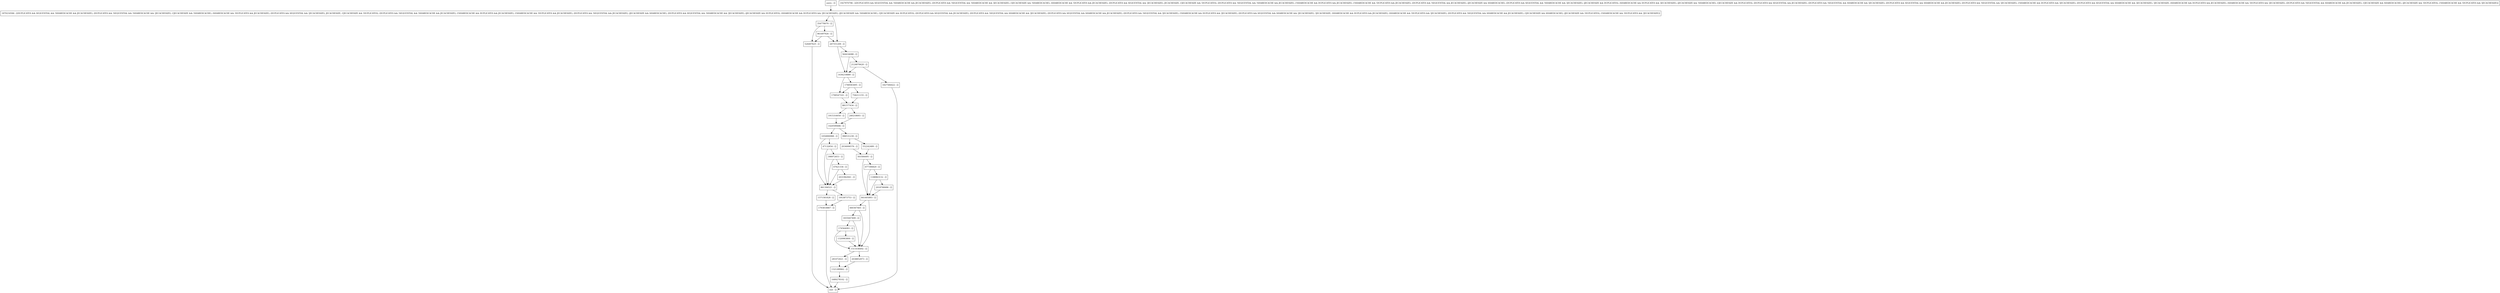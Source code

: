 digraph searchExact {
node [shape=record];
354778070 [label="354778070 - []"];
841605893 [label="841605893 - []"];
174564093 [label="174564093 - []"];
1436218889 [label="1436218889 - []"];
1571581828 [label="1571581828 - []"];
1870216584 [label="1870216584 - [(DUPLICATES && SEQUENTIAL && !SHAREDCACHE && JECACHESIZE), (DUPLICATES && !SEQUENTIAL && !SHAREDCACHE && !JECACHESIZE), (!JECACHESIZE && !SHAREDCACHE), (SHAREDCACHE && !DUPLICATES && JECACHESIZE), (DUPLICATES && SEQUENTIAL && !JECACHESIZE), JECACHESIZE, (!JECACHESIZE && !DUPLICATES), (DUPLICATES && !SEQUENTIAL && !SHAREDCACHE && JECACHESIZE), (!SHAREDCACHE && DUPLICATES && JECACHESIZE), (!SHAREDCACHE && !DUPLICATES && JECACHESIZE), (DUPLICATES && !SEQUENTIAL && JECACHESIZE), (JECACHESIZE && SHAREDCACHE), (DUPLICATES && SEQUENTIAL && !SHAREDCACHE && !JECACHESIZE), (JECACHESIZE && DUPLICATES), (SHAREDCACHE && DUPLICATES && !JECACHESIZE), (JECACHESIZE && !SHAREDCACHE), (!JECACHESIZE && DUPLICATES), (DUPLICATES && SEQUENTIAL && JECACHESIZE), (DUPLICATES && !SEQUENTIAL && SHAREDCACHE && !JECACHESIZE), (DUPLICATES && SEQUENTIAL && SHAREDCACHE && JECACHESIZE), (DUPLICATES && !SEQUENTIAL && !JECACHESIZE), (!SHAREDCACHE && DUPLICATES && !JECACHESIZE), (DUPLICATES && SEQUENTIAL && SHAREDCACHE && !JECACHESIZE), !JECACHESIZE, (SHAREDCACHE && DUPLICATES && JECACHESIZE), (SHAREDCACHE && !DUPLICATES && !JECACHESIZE), (DUPLICATES && !SEQUENTIAL && SHAREDCACHE && JECACHESIZE), (!JECACHESIZE && SHAREDCACHE), (JECACHESIZE && !DUPLICATES), (!SHAREDCACHE && !DUPLICATES && !JECACHESIZE)]"];
881577434 [label="881577434 - []"];
2034006576 [label="2034006576 - []"];
526497625 [label="526497625 - []"];
1799547101 [label="1799547101 - []"];
552242489 [label="552242489 - []"];
1689278102 [label="1689278102 - []"];
861394521 [label="861394521 - []"];
758211155 [label="758211155 - []"];
2031962941 [label="2031962941 - []"];
398972653 [label="398972653 - []"];
1420599486 [label="1420599486 - []"];
281072021 [label="281072021 - []"];
1827584422 [label="1827584422 - []"];
2124878420 [label="2124878420 - []"];
660367465 [label="660367465 - []"];
1915316050 [label="1915316050 - []"];
1835047409 [label="1835047409 - []"];
240218693 [label="240218693 - []"];
1188963132 [label="1188963132 - []"];
267351209 [label="267351209 - []"];
1793818867 [label="1793818867 - []"];
503584495 [label="503584495 - []"];
1511036492 [label="1511036492 - []"];
1320983800 [label="1320983800 - []"];
961697926 [label="961697926 - []"];
2018768486 [label="2018768486 - []"];
entry [label="entry - []"];
exit [label="exit - []"];
1927970796 [label="1927970796 - [(DUPLICATES && SEQUENTIAL && !SHAREDCACHE && JECACHESIZE), (DUPLICATES && !SEQUENTIAL && !SHAREDCACHE && !JECACHESIZE), (!JECACHESIZE && !SHAREDCACHE), (SHAREDCACHE && !DUPLICATES && JECACHESIZE), (DUPLICATES && SEQUENTIAL && !JECACHESIZE), JECACHESIZE, (!JECACHESIZE && !DUPLICATES), (DUPLICATES && !SEQUENTIAL && !SHAREDCACHE && JECACHESIZE), (!SHAREDCACHE && DUPLICATES && JECACHESIZE), (!SHAREDCACHE && !DUPLICATES && JECACHESIZE), (DUPLICATES && !SEQUENTIAL && JECACHESIZE), (JECACHESIZE && SHAREDCACHE), (DUPLICATES && SEQUENTIAL && !SHAREDCACHE && !JECACHESIZE), (JECACHESIZE && DUPLICATES), (SHAREDCACHE && DUPLICATES && !JECACHESIZE), (JECACHESIZE && !SHAREDCACHE), (!JECACHESIZE && DUPLICATES), (DUPLICATES && SEQUENTIAL && JECACHESIZE), (DUPLICATES && !SEQUENTIAL && SHAREDCACHE && !JECACHESIZE), (DUPLICATES && SEQUENTIAL && SHAREDCACHE && JECACHESIZE), (DUPLICATES && !SEQUENTIAL && !JECACHESIZE), (!SHAREDCACHE && DUPLICATES && !JECACHESIZE), (DUPLICATES && SEQUENTIAL && SHAREDCACHE && !JECACHESIZE), !JECACHESIZE, (SHAREDCACHE && DUPLICATES && JECACHESIZE), (SHAREDCACHE && !DUPLICATES && !JECACHESIZE), (DUPLICATES && !SEQUENTIAL && SHAREDCACHE && JECACHESIZE), (!JECACHESIZE && SHAREDCACHE), (JECACHESIZE && !DUPLICATES), (!SHAREDCACHE && !DUPLICATES && !JECACHESIZE)]"];
1050890988 [label="1050890988 - []"];
1953873753 [label="1953873753 - []"];
47621334 [label="47621334 - []"];
1768583495 [label="1768583495 - []"];
2038852973 [label="2038852973 - []"];
677306820 [label="677306820 - []"];
1321289962 [label="1321289962 - []"];
996531239 [label="996531239 - []"];
564434088 [label="564434088 - []"];
47132654 [label="47132654 - []"];
entry;
exit;
354778070 -> 961697926;
354778070 -> 526497625;
841605893 -> 1511036492;
841605893 -> 660367465;
174564093 -> 1511036492;
174564093 -> 1320983800;
1436218889 -> 1799547101;
1436218889 -> 1768583495;
1571581828 -> 1793818867;
1870216584 -> 354778070;
1870216584 -> 267351209;
881577434 -> 240218693;
881577434 -> 1915316050;
2034006576 -> 503584495;
526497625 -> exit;
1799547101 -> 881577434;
552242489 -> 503584495;
1689278102 -> exit;
861394521 -> 1953873753;
861394521 -> 1571581828;
758211155 -> 881577434;
2031962941 -> 861394521;
398972653 -> 861394521;
398972653 -> 47621334;
1420599486 -> 1050890988;
1420599486 -> 996531239;
281072021 -> 1321289962;
1827584422 -> exit;
2124878420 -> 1436218889;
2124878420 -> 1827584422;
660367465 -> 1511036492;
660367465 -> 1835047409;
1915316050 -> 1420599486;
1835047409 -> 174564093;
1835047409 -> 1511036492;
240218693 -> 1420599486;
1188963132 -> 841605893;
1188963132 -> 2018768486;
267351209 -> 1436218889;
267351209 -> 564434088;
1793818867 -> exit;
503584495 -> 841605893;
503584495 -> 677306820;
1511036492 -> 2038852973;
1511036492 -> 281072021;
1320983800 -> 1511036492;
961697926 -> 267351209;
961697926 -> 526497625;
2018768486 -> 841605893;
entry -> 1870216584;
1050890988 -> 861394521;
1050890988 -> 47132654;
1953873753 -> 1793818867;
47621334 -> 861394521;
47621334 -> 2031962941;
1768583495 -> 1799547101;
1768583495 -> 758211155;
2038852973 -> 1321289962;
677306820 -> 1188963132;
677306820 -> 841605893;
1321289962 -> 1689278102;
996531239 -> 552242489;
996531239 -> 2034006576;
564434088 -> 1436218889;
564434088 -> 2124878420;
47132654 -> 861394521;
47132654 -> 398972653;
}
